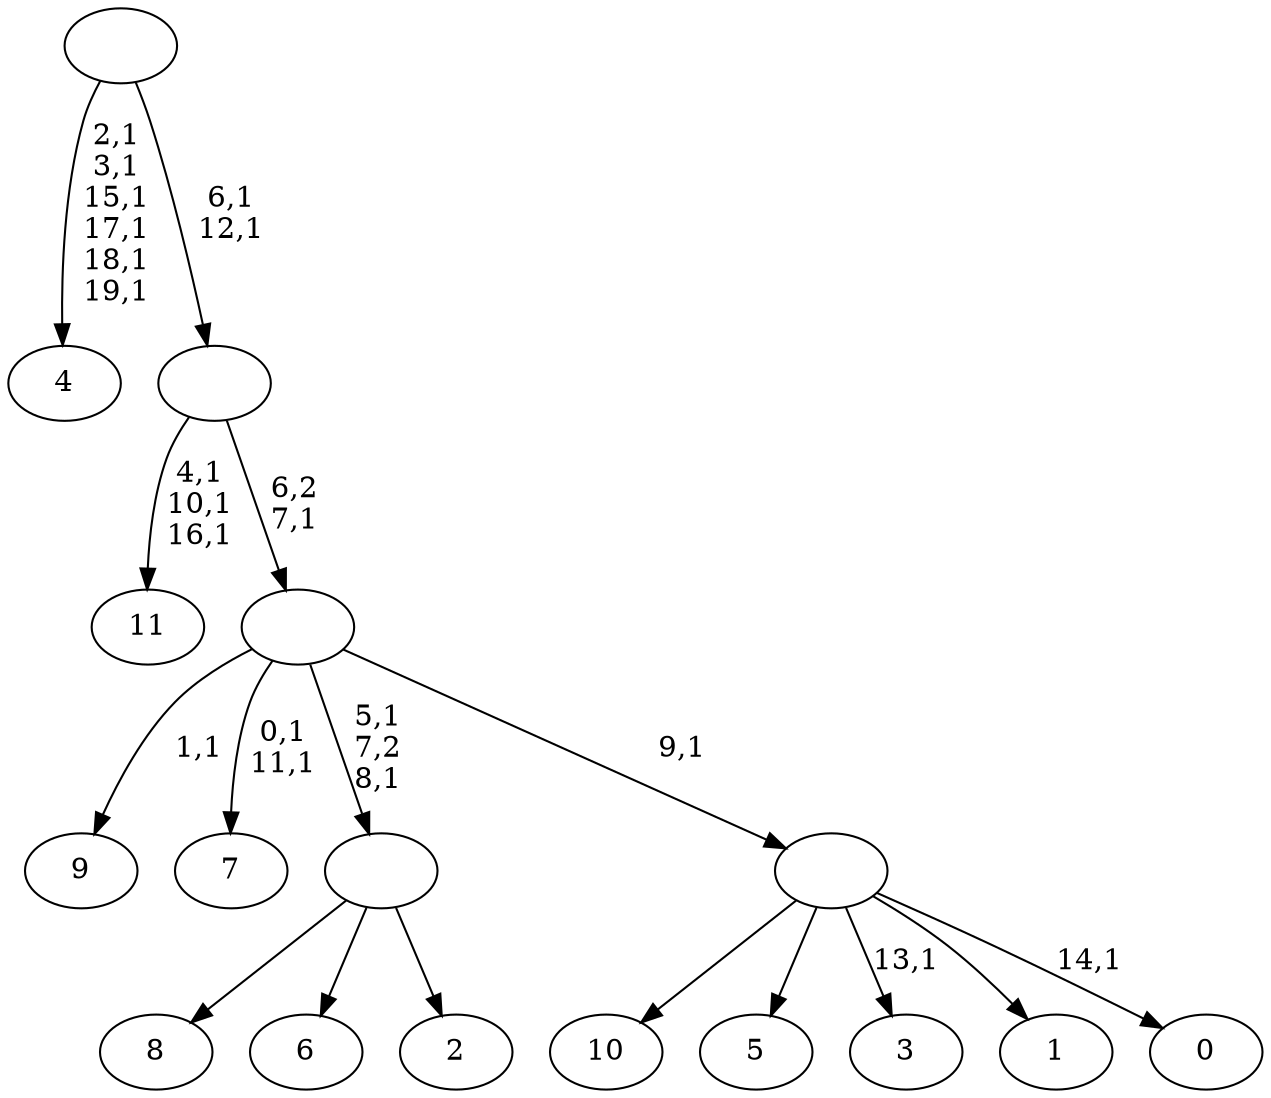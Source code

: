 digraph T {
	32 [label="11"]
	28 [label="10"]
	27 [label="9"]
	25 [label="8"]
	24 [label="7"]
	21 [label="6"]
	20 [label="5"]
	19 [label="4"]
	12 [label="3"]
	10 [label="2"]
	9 [label=""]
	7 [label="1"]
	6 [label="0"]
	4 [label=""]
	3 [label=""]
	2 [label=""]
	0 [label=""]
	9 -> 25 [label=""]
	9 -> 21 [label=""]
	9 -> 10 [label=""]
	4 -> 6 [label="14,1"]
	4 -> 12 [label="13,1"]
	4 -> 28 [label=""]
	4 -> 20 [label=""]
	4 -> 7 [label=""]
	3 -> 9 [label="5,1\n7,2\n8,1"]
	3 -> 24 [label="0,1\n11,1"]
	3 -> 27 [label="1,1"]
	3 -> 4 [label="9,1"]
	2 -> 32 [label="4,1\n10,1\n16,1"]
	2 -> 3 [label="6,2\n7,1"]
	0 -> 2 [label="6,1\n12,1"]
	0 -> 19 [label="2,1\n3,1\n15,1\n17,1\n18,1\n19,1"]
}
